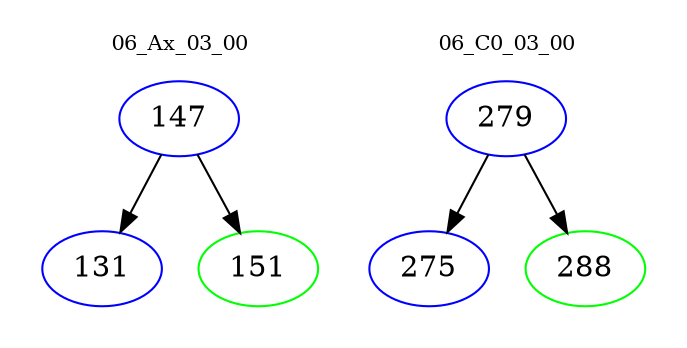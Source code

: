 digraph{
subgraph cluster_0 {
color = white
label = "06_Ax_03_00";
fontsize=10;
T0_147 [label="147", color="blue"]
T0_147 -> T0_131 [color="black"]
T0_131 [label="131", color="blue"]
T0_147 -> T0_151 [color="black"]
T0_151 [label="151", color="green"]
}
subgraph cluster_1 {
color = white
label = "06_C0_03_00";
fontsize=10;
T1_279 [label="279", color="blue"]
T1_279 -> T1_275 [color="black"]
T1_275 [label="275", color="blue"]
T1_279 -> T1_288 [color="black"]
T1_288 [label="288", color="green"]
}
}
